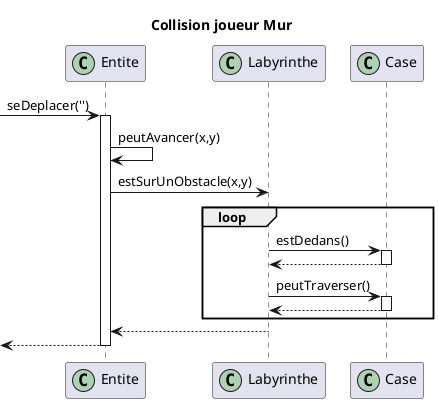 @startuml
title Collision joueur Mur
participant Entite<< (C,#ADD1B2) >>
participant Labyrinthe<< (C,#ADD1B2) >>
participant Case<< (C,#ADD1B2) >>


 -> Entite: seDeplacer('') 
activate Entite
Entite-> Entite: peutAvancer(x,y)
Entite->Labyrinthe : estSurUnObstacle(x,y)
loop 
Labyrinthe-> Case :estDedans()
activate Case 
Labyrinthe<--Case 
deactivate Case 
Labyrinthe-> Case :peutTraverser()
activate Case 
Labyrinthe<--Case 
deactivate Case 
end
Entite<--Labyrinthe
 <-- Entite
deactivate Entite
@enduml